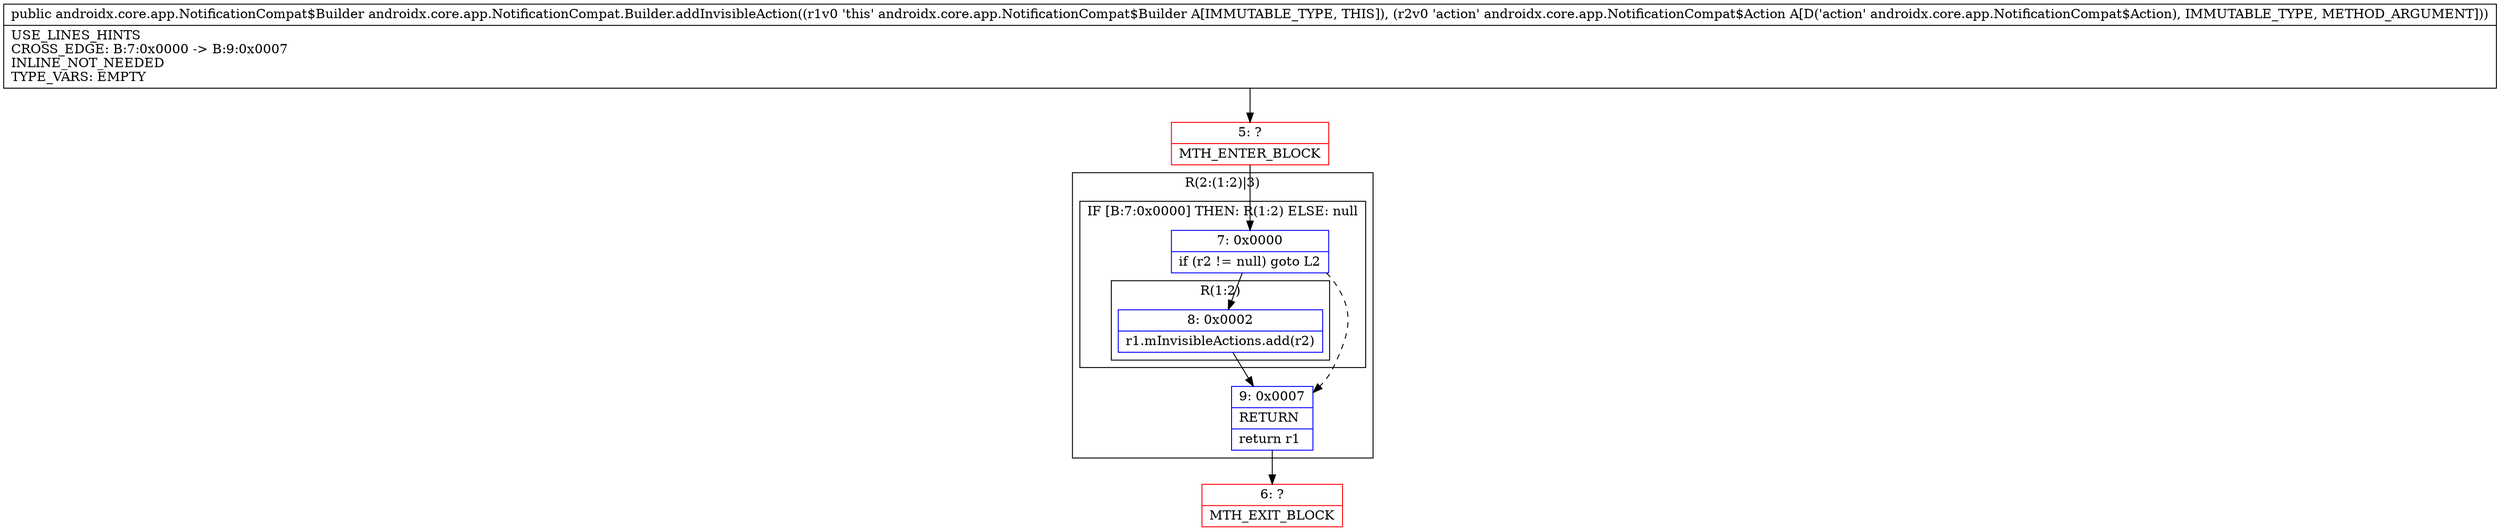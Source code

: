digraph "CFG forandroidx.core.app.NotificationCompat.Builder.addInvisibleAction(Landroidx\/core\/app\/NotificationCompat$Action;)Landroidx\/core\/app\/NotificationCompat$Builder;" {
subgraph cluster_Region_1913212971 {
label = "R(2:(1:2)|3)";
node [shape=record,color=blue];
subgraph cluster_IfRegion_1099940789 {
label = "IF [B:7:0x0000] THEN: R(1:2) ELSE: null";
node [shape=record,color=blue];
Node_7 [shape=record,label="{7\:\ 0x0000|if (r2 != null) goto L2\l}"];
subgraph cluster_Region_2003208877 {
label = "R(1:2)";
node [shape=record,color=blue];
Node_8 [shape=record,label="{8\:\ 0x0002|r1.mInvisibleActions.add(r2)\l}"];
}
}
Node_9 [shape=record,label="{9\:\ 0x0007|RETURN\l|return r1\l}"];
}
Node_5 [shape=record,color=red,label="{5\:\ ?|MTH_ENTER_BLOCK\l}"];
Node_6 [shape=record,color=red,label="{6\:\ ?|MTH_EXIT_BLOCK\l}"];
MethodNode[shape=record,label="{public androidx.core.app.NotificationCompat$Builder androidx.core.app.NotificationCompat.Builder.addInvisibleAction((r1v0 'this' androidx.core.app.NotificationCompat$Builder A[IMMUTABLE_TYPE, THIS]), (r2v0 'action' androidx.core.app.NotificationCompat$Action A[D('action' androidx.core.app.NotificationCompat$Action), IMMUTABLE_TYPE, METHOD_ARGUMENT]))  | USE_LINES_HINTS\lCROSS_EDGE: B:7:0x0000 \-\> B:9:0x0007\lINLINE_NOT_NEEDED\lTYPE_VARS: EMPTY\l}"];
MethodNode -> Node_5;Node_7 -> Node_8;
Node_7 -> Node_9[style=dashed];
Node_8 -> Node_9;
Node_9 -> Node_6;
Node_5 -> Node_7;
}

